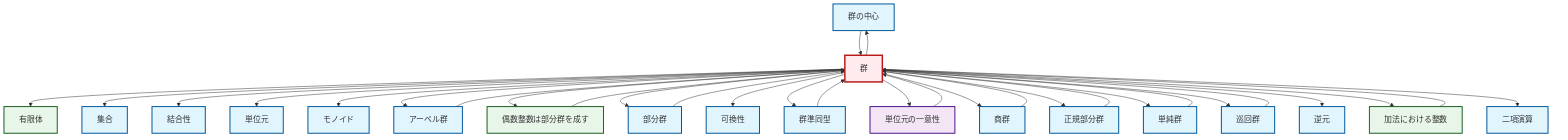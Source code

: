 graph TD
    classDef definition fill:#e1f5fe,stroke:#01579b,stroke-width:2px
    classDef theorem fill:#f3e5f5,stroke:#4a148c,stroke-width:2px
    classDef axiom fill:#fff3e0,stroke:#e65100,stroke-width:2px
    classDef example fill:#e8f5e9,stroke:#1b5e20,stroke-width:2px
    classDef current fill:#ffebee,stroke:#b71c1c,stroke-width:3px
    def-inverse-element["逆元"]:::definition
    def-center-of-group["群の中心"]:::definition
    ex-finite-field["有限体"]:::example
    def-set["集合"]:::definition
    def-abelian-group["アーベル群"]:::definition
    def-binary-operation["二項演算"]:::definition
    def-cyclic-group["巡回群"]:::definition
    def-homomorphism["群準同型"]:::definition
    def-commutativity["可換性"]:::definition
    ex-integers-addition["加法における整数"]:::example
    def-simple-group["単純群"]:::definition
    def-quotient-group["商群"]:::definition
    ex-even-integers-subgroup["偶数整数は部分群を成す"]:::example
    def-associativity["結合性"]:::definition
    def-normal-subgroup["正規部分群"]:::definition
    def-identity-element["単位元"]:::definition
    def-group["群"]:::definition
    def-monoid["モノイド"]:::definition
    thm-unique-identity["単位元の一意性"]:::theorem
    def-subgroup["部分群"]:::definition
    def-group --> ex-finite-field
    def-group --> def-set
    def-group --> def-associativity
    def-group --> def-identity-element
    def-group --> def-monoid
    def-center-of-group --> def-group
    def-normal-subgroup --> def-group
    def-group --> def-abelian-group
    def-subgroup --> def-group
    def-group --> ex-even-integers-subgroup
    def-simple-group --> def-group
    def-group --> def-subgroup
    def-group --> def-center-of-group
    def-group --> def-commutativity
    thm-unique-identity --> def-group
    def-abelian-group --> def-group
    def-group --> def-homomorphism
    def-group --> thm-unique-identity
    def-quotient-group --> def-group
    def-cyclic-group --> def-group
    def-group --> def-quotient-group
    def-group --> def-normal-subgroup
    def-group --> def-simple-group
    ex-even-integers-subgroup --> def-group
    ex-integers-addition --> def-group
    def-group --> def-cyclic-group
    def-group --> def-inverse-element
    def-group --> ex-integers-addition
    def-group --> def-binary-operation
    def-homomorphism --> def-group
    class def-group current